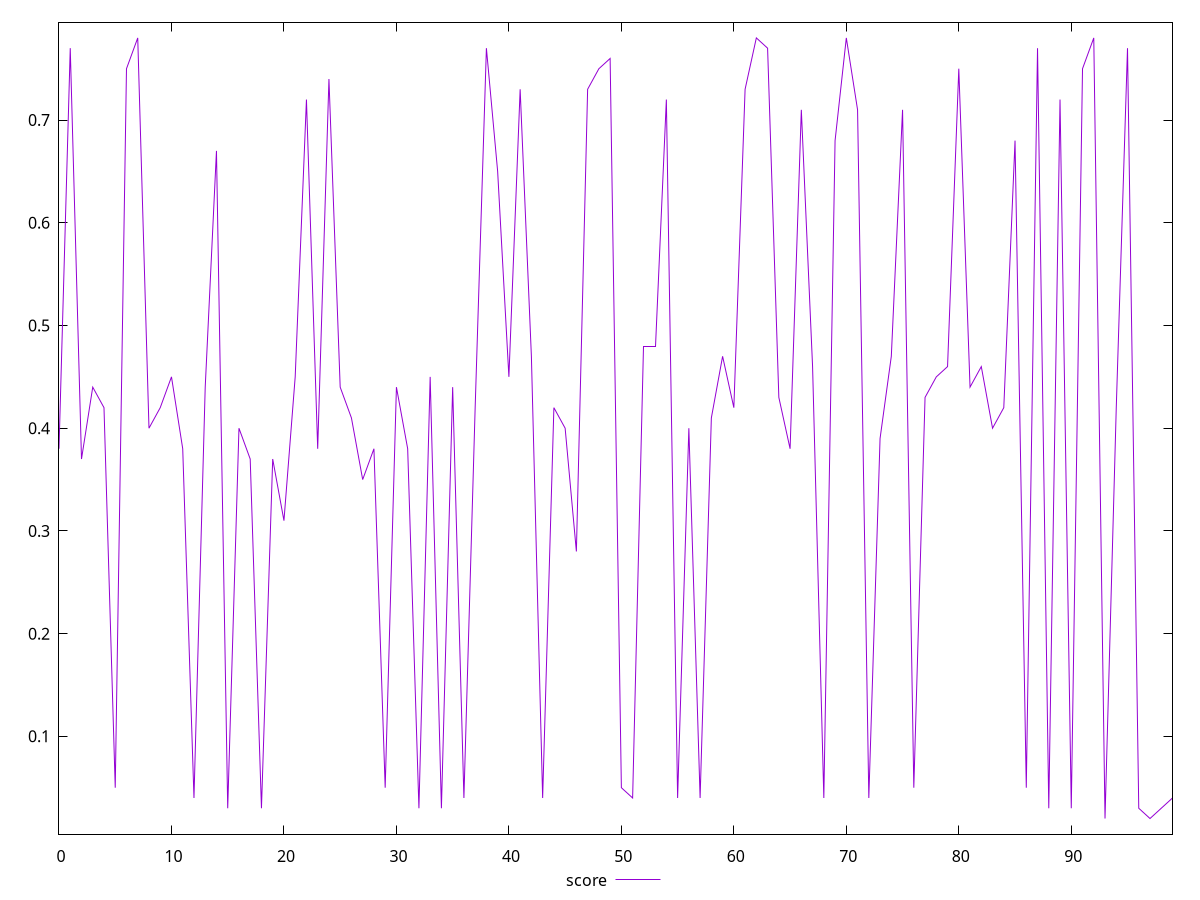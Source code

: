 reset

$score <<EOF
0 0.38
1 0.77
2 0.37
3 0.44
4 0.42
5 0.05
6 0.75
7 0.78
8 0.4
9 0.42
10 0.45
11 0.38
12 0.04
13 0.44
14 0.67
15 0.03
16 0.4
17 0.37
18 0.03
19 0.37
20 0.31
21 0.45
22 0.72
23 0.38
24 0.74
25 0.44
26 0.41
27 0.35
28 0.38
29 0.05
30 0.44
31 0.38
32 0.03
33 0.45
34 0.03
35 0.44
36 0.04
37 0.42
38 0.77
39 0.65
40 0.45
41 0.73
42 0.47
43 0.04
44 0.42
45 0.4
46 0.28
47 0.73
48 0.75
49 0.76
50 0.05
51 0.04
52 0.48
53 0.48
54 0.72
55 0.04
56 0.4
57 0.04
58 0.41
59 0.47
60 0.42
61 0.73
62 0.78
63 0.77
64 0.43
65 0.38
66 0.71
67 0.46
68 0.04
69 0.68
70 0.78
71 0.71
72 0.04
73 0.39
74 0.47
75 0.71
76 0.05
77 0.43
78 0.45
79 0.46
80 0.75
81 0.44
82 0.46
83 0.4
84 0.42
85 0.68
86 0.05
87 0.77
88 0.03
89 0.72
90 0.03
91 0.75
92 0.78
93 0.02
94 0.42
95 0.77
96 0.03
97 0.02
98 0.03
99 0.04
EOF

set key outside below
set xrange [0:99]
set yrange [0.0048000000000000004:0.7952]
set trange [0.0048000000000000004:0.7952]
set terminal svg size 640, 500 enhanced background rgb 'white'
set output "report_00015_2021-02-09T16-11-33.973Z/first-cpu-idle/samples/pages+cached/score/values.svg"

plot $score title "score" with line

reset
